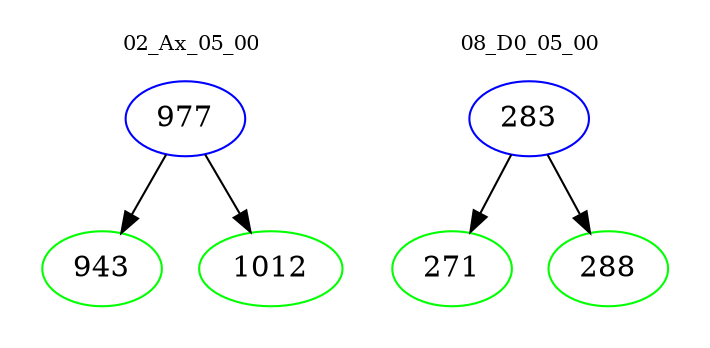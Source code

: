 digraph{
subgraph cluster_0 {
color = white
label = "02_Ax_05_00";
fontsize=10;
T0_977 [label="977", color="blue"]
T0_977 -> T0_943 [color="black"]
T0_943 [label="943", color="green"]
T0_977 -> T0_1012 [color="black"]
T0_1012 [label="1012", color="green"]
}
subgraph cluster_1 {
color = white
label = "08_D0_05_00";
fontsize=10;
T1_283 [label="283", color="blue"]
T1_283 -> T1_271 [color="black"]
T1_271 [label="271", color="green"]
T1_283 -> T1_288 [color="black"]
T1_288 [label="288", color="green"]
}
}
